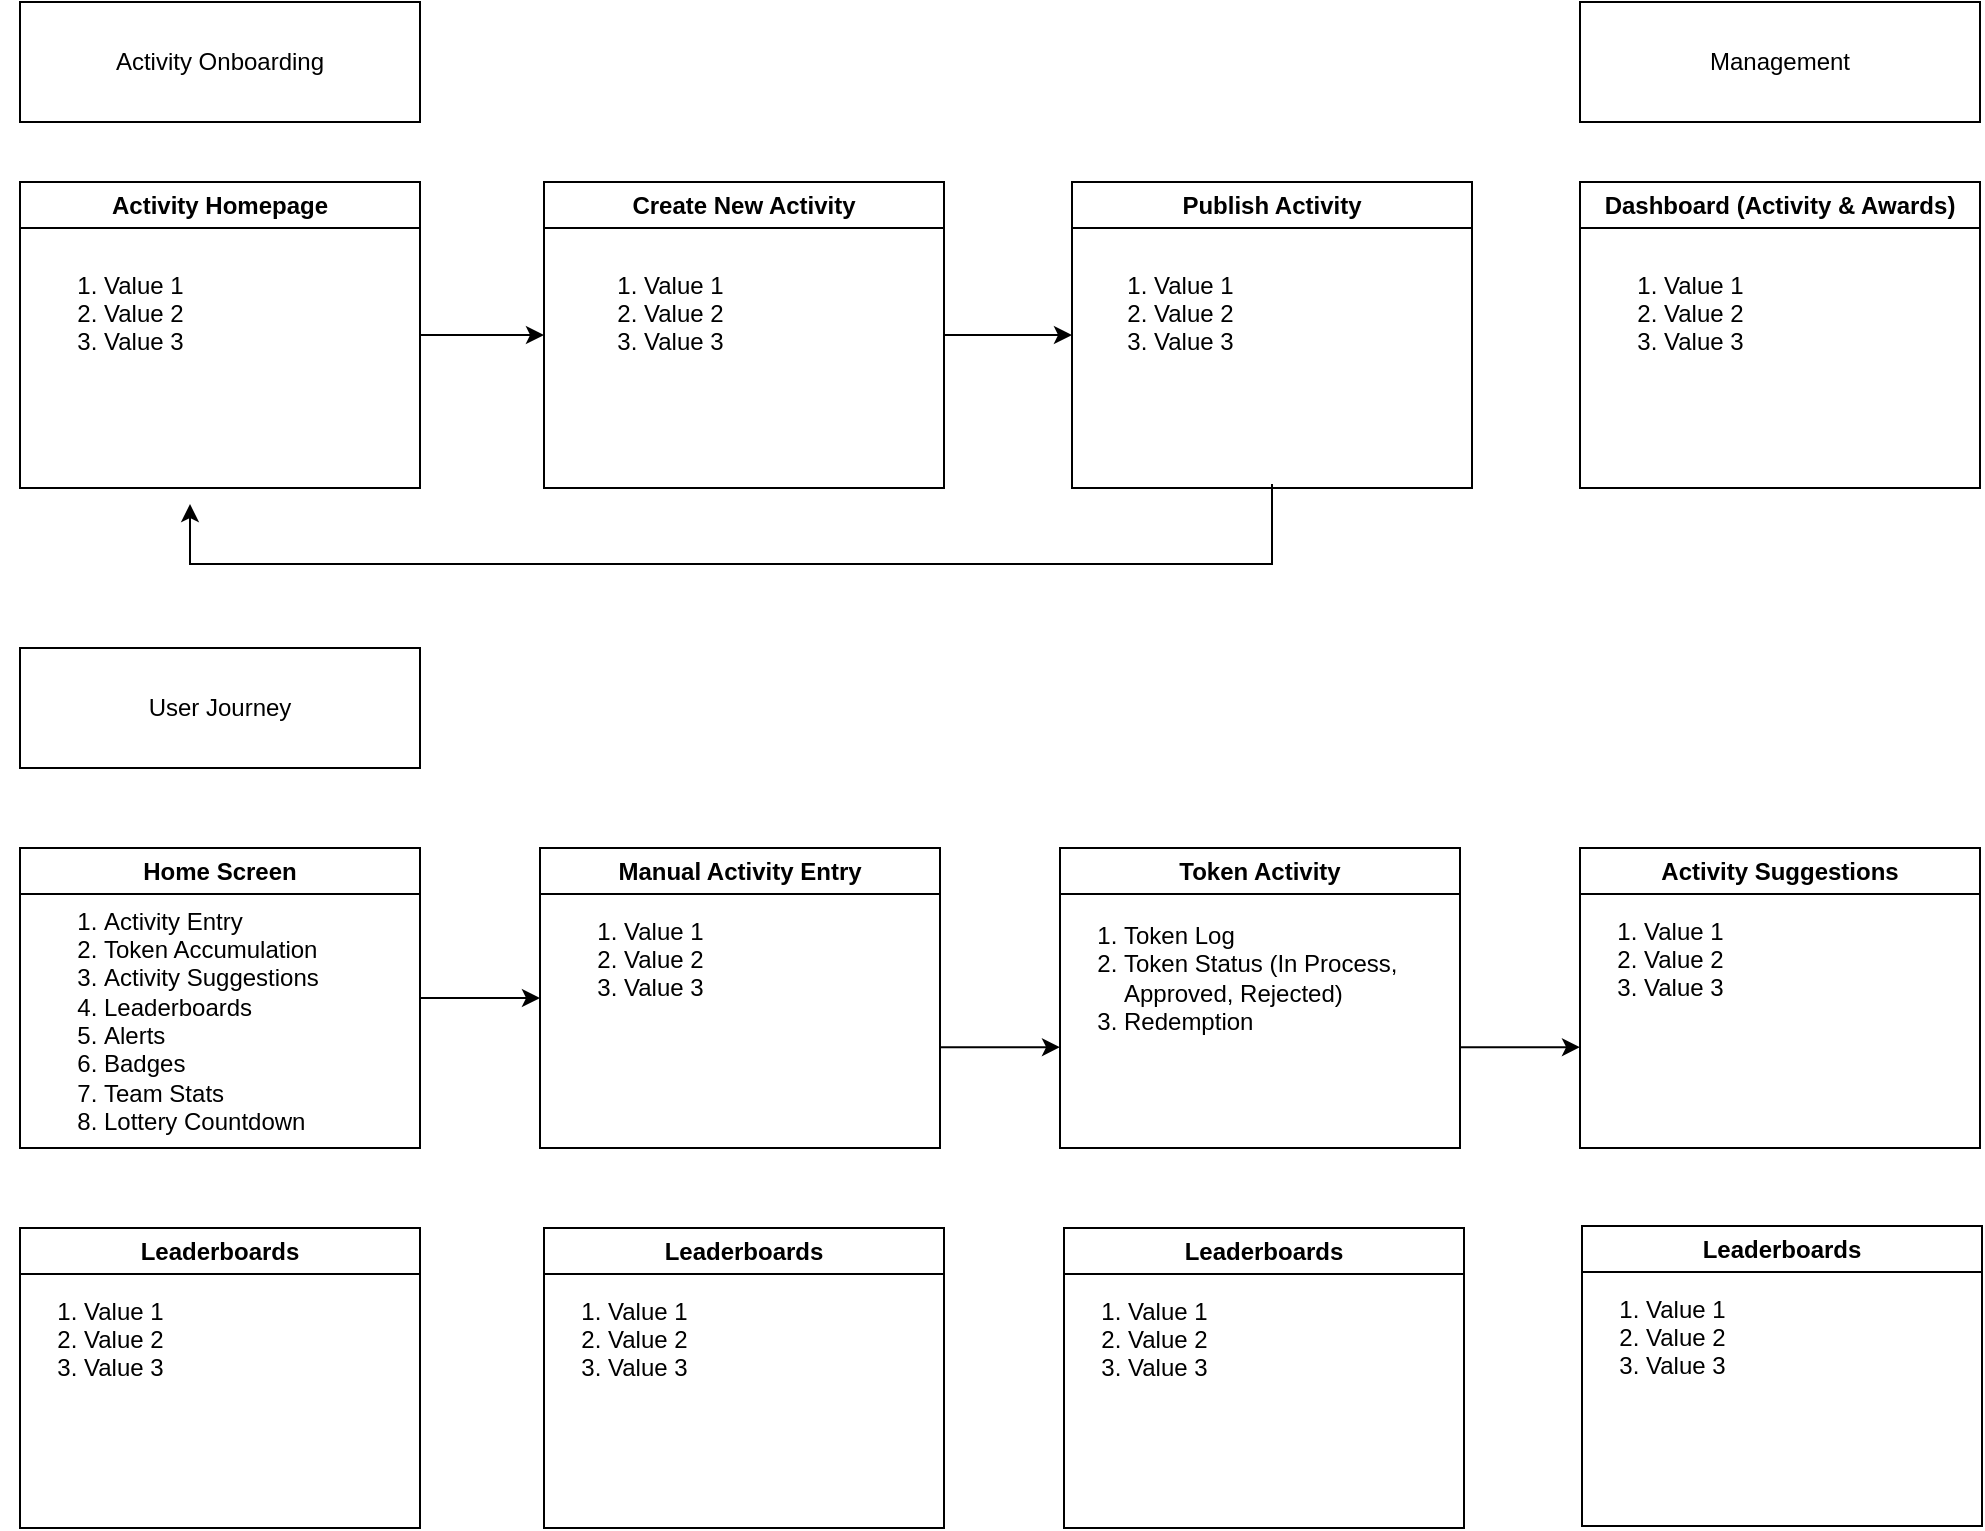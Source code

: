 <mxfile version="23.1.4" type="github">
  <diagram name="Page-1" id="yc781rEPVtXNpU8SmXz6">
    <mxGraphModel dx="1733" dy="991" grid="1" gridSize="10" guides="1" tooltips="1" connect="1" arrows="1" fold="1" page="1" pageScale="1" pageWidth="1100" pageHeight="850" math="0" shadow="0">
      <root>
        <mxCell id="0" />
        <mxCell id="1" parent="0" />
        <mxCell id="3O4Mg7A_3cZceYgSQyWL-1" value="Home Screen" style="swimlane;whiteSpace=wrap;html=1;" vertex="1" parent="1">
          <mxGeometry x="25" y="430" width="200" height="150" as="geometry" />
        </mxCell>
        <mxCell id="3O4Mg7A_3cZceYgSQyWL-24" value="&lt;ol&gt;&lt;li&gt;Activity Entry&lt;/li&gt;&lt;li&gt;Token Accumulation&lt;/li&gt;&lt;li&gt;Activity Suggestions&lt;/li&gt;&lt;li&gt;Leaderboards&lt;/li&gt;&lt;li&gt;Alerts&lt;/li&gt;&lt;li&gt;Badges&lt;/li&gt;&lt;li&gt;Team Stats&lt;/li&gt;&lt;li&gt;Lottery Countdown&lt;/li&gt;&lt;/ol&gt;" style="text;strokeColor=none;fillColor=none;html=1;whiteSpace=wrap;verticalAlign=middle;overflow=hidden;" vertex="1" parent="3O4Mg7A_3cZceYgSQyWL-1">
          <mxGeometry y="15" width="190" height="130" as="geometry" />
        </mxCell>
        <mxCell id="3O4Mg7A_3cZceYgSQyWL-2" value="Activity Onboarding" style="rounded=0;whiteSpace=wrap;html=1;" vertex="1" parent="1">
          <mxGeometry x="25" y="7" width="200" height="60" as="geometry" />
        </mxCell>
        <mxCell id="3O4Mg7A_3cZceYgSQyWL-3" value="User Journey" style="rounded=0;whiteSpace=wrap;html=1;" vertex="1" parent="1">
          <mxGeometry x="25" y="330" width="200" height="60" as="geometry" />
        </mxCell>
        <mxCell id="3O4Mg7A_3cZceYgSQyWL-18" style="edgeStyle=orthogonalEdgeStyle;rounded=0;orthogonalLoop=1;jettySize=auto;html=1;exitX=1;exitY=0.5;exitDx=0;exitDy=0;entryX=0;entryY=0.5;entryDx=0;entryDy=0;" edge="1" parent="1" source="3O4Mg7A_3cZceYgSQyWL-4" target="3O4Mg7A_3cZceYgSQyWL-11">
          <mxGeometry relative="1" as="geometry" />
        </mxCell>
        <mxCell id="3O4Mg7A_3cZceYgSQyWL-4" value="Activity Homepage" style="swimlane;whiteSpace=wrap;html=1;" vertex="1" parent="1">
          <mxGeometry x="25" y="97" width="200" height="153" as="geometry" />
        </mxCell>
        <mxCell id="3O4Mg7A_3cZceYgSQyWL-5" value="Activity Suggestions" style="swimlane;whiteSpace=wrap;html=1;" vertex="1" parent="1">
          <mxGeometry x="805" y="430" width="200" height="150" as="geometry" />
        </mxCell>
        <mxCell id="3O4Mg7A_3cZceYgSQyWL-28" value="&lt;ol&gt;&lt;li&gt;Value 1&lt;/li&gt;&lt;li&gt;Value 2&lt;/li&gt;&lt;li&gt;Value 3&lt;/li&gt;&lt;/ol&gt;" style="text;strokeColor=none;fillColor=none;html=1;whiteSpace=wrap;verticalAlign=middle;overflow=hidden;" vertex="1" parent="3O4Mg7A_3cZceYgSQyWL-5">
          <mxGeometry x="-10" y="20" width="190" height="60" as="geometry" />
        </mxCell>
        <mxCell id="3O4Mg7A_3cZceYgSQyWL-6" value="Manual Activity Entry" style="swimlane;whiteSpace=wrap;html=1;" vertex="1" parent="1">
          <mxGeometry x="285" y="430" width="200" height="150" as="geometry" />
        </mxCell>
        <mxCell id="3O4Mg7A_3cZceYgSQyWL-26" value="&lt;ol&gt;&lt;li&gt;Value 1&lt;/li&gt;&lt;li&gt;Value 2&lt;/li&gt;&lt;li&gt;Value 3&lt;/li&gt;&lt;/ol&gt;" style="text;strokeColor=none;fillColor=none;html=1;whiteSpace=wrap;verticalAlign=middle;overflow=hidden;" vertex="1" parent="3O4Mg7A_3cZceYgSQyWL-6">
          <mxGeometry y="20" width="190" height="60" as="geometry" />
        </mxCell>
        <mxCell id="3O4Mg7A_3cZceYgSQyWL-7" value="Token Activity" style="swimlane;whiteSpace=wrap;html=1;" vertex="1" parent="1">
          <mxGeometry x="545" y="430" width="200" height="150" as="geometry" />
        </mxCell>
        <mxCell id="3O4Mg7A_3cZceYgSQyWL-27" value="&lt;ol&gt;&lt;li&gt;Token Log&lt;/li&gt;&lt;li&gt;Token Status (In Process, Approved, Rejected)&lt;/li&gt;&lt;li&gt;Redemption&lt;/li&gt;&lt;/ol&gt;" style="text;strokeColor=none;fillColor=none;html=1;whiteSpace=wrap;verticalAlign=middle;overflow=hidden;" vertex="1" parent="3O4Mg7A_3cZceYgSQyWL-7">
          <mxGeometry x="-10" y="20" width="190" height="90" as="geometry" />
        </mxCell>
        <mxCell id="3O4Mg7A_3cZceYgSQyWL-8" value="" style="endArrow=classic;html=1;rounded=0;exitX=1;exitY=0.5;exitDx=0;exitDy=0;entryX=0;entryY=0.5;entryDx=0;entryDy=0;" edge="1" parent="1" source="3O4Mg7A_3cZceYgSQyWL-1" target="3O4Mg7A_3cZceYgSQyWL-6">
          <mxGeometry width="50" height="50" relative="1" as="geometry">
            <mxPoint x="395" y="420" as="sourcePoint" />
            <mxPoint x="445" y="370" as="targetPoint" />
          </mxGeometry>
        </mxCell>
        <mxCell id="3O4Mg7A_3cZceYgSQyWL-9" value="" style="endArrow=classic;html=1;rounded=0;exitX=1;exitY=0.5;exitDx=0;exitDy=0;entryX=0;entryY=0.5;entryDx=0;entryDy=0;" edge="1" parent="1">
          <mxGeometry width="50" height="50" relative="1" as="geometry">
            <mxPoint x="485" y="529.57" as="sourcePoint" />
            <mxPoint x="545" y="529.57" as="targetPoint" />
          </mxGeometry>
        </mxCell>
        <mxCell id="3O4Mg7A_3cZceYgSQyWL-10" value="" style="endArrow=classic;html=1;rounded=0;exitX=1;exitY=0.5;exitDx=0;exitDy=0;entryX=0;entryY=0.5;entryDx=0;entryDy=0;" edge="1" parent="1">
          <mxGeometry width="50" height="50" relative="1" as="geometry">
            <mxPoint x="745" y="529.57" as="sourcePoint" />
            <mxPoint x="805" y="529.57" as="targetPoint" />
          </mxGeometry>
        </mxCell>
        <mxCell id="3O4Mg7A_3cZceYgSQyWL-17" style="edgeStyle=orthogonalEdgeStyle;rounded=0;orthogonalLoop=1;jettySize=auto;html=1;exitX=1;exitY=0.5;exitDx=0;exitDy=0;entryX=0;entryY=0.5;entryDx=0;entryDy=0;" edge="1" parent="1" source="3O4Mg7A_3cZceYgSQyWL-11" target="3O4Mg7A_3cZceYgSQyWL-12">
          <mxGeometry relative="1" as="geometry" />
        </mxCell>
        <mxCell id="3O4Mg7A_3cZceYgSQyWL-11" value="Create New Activity" style="swimlane;whiteSpace=wrap;html=1;" vertex="1" parent="1">
          <mxGeometry x="287" y="97" width="200" height="153" as="geometry" />
        </mxCell>
        <mxCell id="3O4Mg7A_3cZceYgSQyWL-22" value="&lt;ol&gt;&lt;li&gt;Value 1&lt;/li&gt;&lt;li&gt;Value 2&lt;/li&gt;&lt;li&gt;Value 3&lt;/li&gt;&lt;/ol&gt;" style="text;strokeColor=none;fillColor=none;html=1;whiteSpace=wrap;verticalAlign=middle;overflow=hidden;" vertex="1" parent="3O4Mg7A_3cZceYgSQyWL-11">
          <mxGeometry x="8" y="30" width="190" height="60" as="geometry" />
        </mxCell>
        <mxCell id="3O4Mg7A_3cZceYgSQyWL-29" style="edgeStyle=orthogonalEdgeStyle;rounded=0;orthogonalLoop=1;jettySize=auto;html=1;" edge="1" parent="1">
          <mxGeometry relative="1" as="geometry">
            <mxPoint x="110" y="258" as="targetPoint" />
            <mxPoint x="651" y="248" as="sourcePoint" />
            <Array as="points">
              <mxPoint x="651" y="288" />
              <mxPoint x="110" y="288" />
            </Array>
          </mxGeometry>
        </mxCell>
        <mxCell id="3O4Mg7A_3cZceYgSQyWL-12" value="Publish Activity" style="swimlane;whiteSpace=wrap;html=1;" vertex="1" parent="1">
          <mxGeometry x="551" y="97" width="200" height="153" as="geometry" />
        </mxCell>
        <mxCell id="3O4Mg7A_3cZceYgSQyWL-23" value="&lt;ol&gt;&lt;li&gt;Value 1&lt;/li&gt;&lt;li&gt;Value 2&lt;/li&gt;&lt;li&gt;Value 3&lt;/li&gt;&lt;/ol&gt;" style="text;strokeColor=none;fillColor=none;html=1;whiteSpace=wrap;verticalAlign=middle;overflow=hidden;" vertex="1" parent="3O4Mg7A_3cZceYgSQyWL-12">
          <mxGeometry x="-1" y="30" width="190" height="60" as="geometry" />
        </mxCell>
        <mxCell id="3O4Mg7A_3cZceYgSQyWL-19" value="Dashboard (Activity &amp;amp; Awards)" style="swimlane;whiteSpace=wrap;html=1;" vertex="1" parent="1">
          <mxGeometry x="805" y="97" width="200" height="153" as="geometry" />
        </mxCell>
        <mxCell id="3O4Mg7A_3cZceYgSQyWL-25" value="&lt;ol&gt;&lt;li&gt;Value 1&lt;/li&gt;&lt;li&gt;Value 2&lt;/li&gt;&lt;li&gt;Value 3&lt;/li&gt;&lt;/ol&gt;" style="text;strokeColor=none;fillColor=none;html=1;whiteSpace=wrap;verticalAlign=middle;overflow=hidden;" vertex="1" parent="3O4Mg7A_3cZceYgSQyWL-19">
          <mxGeometry y="30" width="190" height="60" as="geometry" />
        </mxCell>
        <mxCell id="3O4Mg7A_3cZceYgSQyWL-20" value="Management" style="rounded=0;whiteSpace=wrap;html=1;" vertex="1" parent="1">
          <mxGeometry x="805" y="7" width="200" height="60" as="geometry" />
        </mxCell>
        <mxCell id="3O4Mg7A_3cZceYgSQyWL-21" value="&lt;ol&gt;&lt;li&gt;Value 1&lt;/li&gt;&lt;li&gt;Value 2&lt;/li&gt;&lt;li&gt;Value 3&lt;/li&gt;&lt;/ol&gt;" style="text;strokeColor=none;fillColor=none;html=1;whiteSpace=wrap;verticalAlign=middle;overflow=hidden;" vertex="1" parent="1">
          <mxGeometry x="25" y="127" width="190" height="60" as="geometry" />
        </mxCell>
        <mxCell id="3O4Mg7A_3cZceYgSQyWL-30" value="Leaderboards" style="swimlane;whiteSpace=wrap;html=1;" vertex="1" parent="1">
          <mxGeometry x="25" y="620" width="200" height="150" as="geometry" />
        </mxCell>
        <mxCell id="3O4Mg7A_3cZceYgSQyWL-31" value="&lt;ol&gt;&lt;li&gt;Value 1&lt;/li&gt;&lt;li&gt;Value 2&lt;/li&gt;&lt;li&gt;Value 3&lt;/li&gt;&lt;/ol&gt;" style="text;strokeColor=none;fillColor=none;html=1;whiteSpace=wrap;verticalAlign=middle;overflow=hidden;" vertex="1" parent="3O4Mg7A_3cZceYgSQyWL-30">
          <mxGeometry x="-10" y="20" width="190" height="60" as="geometry" />
        </mxCell>
        <mxCell id="3O4Mg7A_3cZceYgSQyWL-32" value="Leaderboards" style="swimlane;whiteSpace=wrap;html=1;" vertex="1" parent="1">
          <mxGeometry x="287" y="620" width="200" height="150" as="geometry" />
        </mxCell>
        <mxCell id="3O4Mg7A_3cZceYgSQyWL-33" value="&lt;ol&gt;&lt;li&gt;Value 1&lt;/li&gt;&lt;li&gt;Value 2&lt;/li&gt;&lt;li&gt;Value 3&lt;/li&gt;&lt;/ol&gt;" style="text;strokeColor=none;fillColor=none;html=1;whiteSpace=wrap;verticalAlign=middle;overflow=hidden;" vertex="1" parent="3O4Mg7A_3cZceYgSQyWL-32">
          <mxGeometry x="-10" y="20" width="190" height="60" as="geometry" />
        </mxCell>
        <mxCell id="3O4Mg7A_3cZceYgSQyWL-40" value="Leaderboards" style="swimlane;whiteSpace=wrap;html=1;" vertex="1" parent="1">
          <mxGeometry x="547" y="620" width="200" height="150" as="geometry" />
        </mxCell>
        <mxCell id="3O4Mg7A_3cZceYgSQyWL-41" value="&lt;ol&gt;&lt;li&gt;Value 1&lt;/li&gt;&lt;li&gt;Value 2&lt;/li&gt;&lt;li&gt;Value 3&lt;/li&gt;&lt;/ol&gt;" style="text;strokeColor=none;fillColor=none;html=1;whiteSpace=wrap;verticalAlign=middle;overflow=hidden;" vertex="1" parent="3O4Mg7A_3cZceYgSQyWL-40">
          <mxGeometry x="-10" y="20" width="190" height="60" as="geometry" />
        </mxCell>
        <mxCell id="3O4Mg7A_3cZceYgSQyWL-42" value="Leaderboards" style="swimlane;whiteSpace=wrap;html=1;" vertex="1" parent="1">
          <mxGeometry x="806" y="619" width="200" height="150" as="geometry" />
        </mxCell>
        <mxCell id="3O4Mg7A_3cZceYgSQyWL-43" value="&lt;ol&gt;&lt;li&gt;Value 1&lt;/li&gt;&lt;li&gt;Value 2&lt;/li&gt;&lt;li&gt;Value 3&lt;/li&gt;&lt;/ol&gt;" style="text;strokeColor=none;fillColor=none;html=1;whiteSpace=wrap;verticalAlign=middle;overflow=hidden;" vertex="1" parent="3O4Mg7A_3cZceYgSQyWL-42">
          <mxGeometry x="-10" y="20" width="190" height="60" as="geometry" />
        </mxCell>
      </root>
    </mxGraphModel>
  </diagram>
</mxfile>

